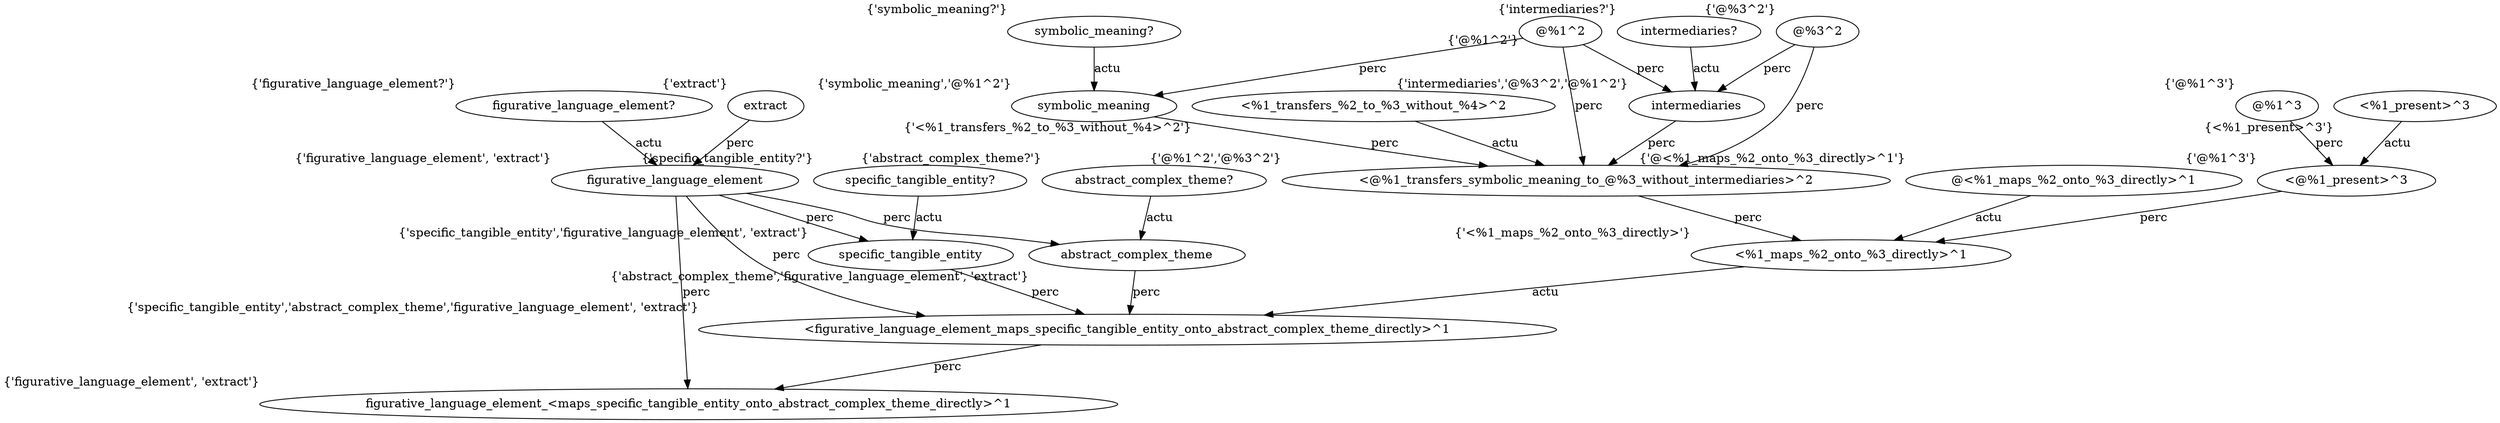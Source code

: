 ### "From an extract, the figurative language element that directly maps a specific, tangible entity onto an abstract, complex theme if all three components (figurative language element,  specific tangible entity, abstract complex theme) are present and the tangible entity transfers symbolic meaning to the abstract theme without intermediaries."
digraph inferenceModelMetaphor{

    "extract"  [xlabel="{'extract'}"]

    "figurative_language_element?"[xlabel="{'figurative_language_element?'}"]

    "extract" -> "figurative_language_element"[label="perc"]
    "figurative_language_element?" -> "figurative_language_element"[label="actu"]
    "figurative_language_element"  [xlabel = "{'figurative_language_element', 'extract'}"]

    "specific_tangible_entity?"[xlabel="{'specific_tangible_entity?'}"]
    "abstract_complex_theme?"[xlabel="{'abstract_complex_theme?'}"]

    "figurative_language_element" -> "specific_tangible_entity"[label="perc"]
    "specific_tangible_entity?" -> "specific_tangible_entity"[label="actu"]
    "specific_tangible_entity"  [xlabel = "{'specific_tangible_entity','figurative_language_element', 'extract'}"]

    "figurative_language_element" -> "abstract_complex_theme"[label="perc"]
    "abstract_complex_theme?" -> "abstract_complex_theme"[label="actu"]
    "abstract_complex_theme"  [xlabel = "{'abstract_complex_theme','figurative_language_element', 'extract'}"]

    "@<%1_maps_%2_onto_%3_directly>^1"[xlabel = "{'@<%1_maps_%2_onto_%3_directly>^1'}"]

    "<@%1_present>^3" [xlabel = "{'<@%1_present>'}"]
    "<@%1_transfers_symbolic_meaning_to_@%3_without_intermediaries>^2"[xlabel = "{'<@%1_transfers_symbolic_meaning_to_@%3_without_intermediaries>'}"]


    "intermediaries?" [xlabel = "{'intermediaries?'}"]
    "symbolic_meaning?"[xlabel = "{'symbolic_meaning?'}"]
    "@%1^2"  [xlabel = "{'@%1^2'}"]
    "@%3^2" [xlabel = "{'@%3^2'}"]

    "@%1^2" -> "symbolic_meaning"[label="perc"]
    "symbolic_meaning?"->"symbolic_meaning"[label="actu"]
    "symbolic_meaning"[xlabel = "{'symbolic_meaning','@%1^2'}"]
    
    "@%3^2" -> "intermediaries"[label="perc"]
    "@%1^2" -> "intermediaries"[label="perc"]
    "intermediaries?" -> "intermediaries"[label="actu"]
    "intermediaries"[xlabel = "{'intermediaries','@%3^2','@%1^2'}"]
    
    "<%1_transfers_%2_to_%3_without_%4>^2" [xlabel = "{'<%1_transfers_%2_to_%3_without_%4>^2'}"]    


    "@%3^2" -> "<@%1_transfers_symbolic_meaning_to_@%3_without_intermediaries>^2"[label="perc"]
    "@%1^2" -> "<@%1_transfers_symbolic_meaning_to_@%3_without_intermediaries>^2"[label="perc"]
    "symbolic_meaning"->"<@%1_transfers_symbolic_meaning_to_@%3_without_intermediaries>^2"[label="perc"]
    "intermediaries"->"<@%1_transfers_symbolic_meaning_to_@%3_without_intermediaries>^2"[label="perc"]
    "<%1_transfers_%2_to_%3_without_%4>^2" -> "<@%1_transfers_symbolic_meaning_to_@%3_without_intermediaries>^2"[label="actu"]
    "<@%1_transfers_symbolic_meaning_to_@%3_without_intermediaries>^2"[xlabel = "{'@%1^2','@%3^2'}"]

    "@%1^3" [xlabel = "{'@%1^3'}"]
    "<%1_present>^3" [xlabel = "{<%1_present>^3'}"]

    "@%1^3" -> "<@%1_present>^3"[label="perc"]
    "<%1_present>^3" -> "<@%1_present>^3"[label="actu"]
    "<@%1_present>^3"[xlabel = "{'@%1^3'}"]

    "<@%1_present>^3" -> "<%1_maps_%2_onto_%3_directly>^1" [label="perc"]
    "<@%1_transfers_symbolic_meaning_to_@%3_without_intermediaries>^2" -> "<%1_maps_%2_onto_%3_directly>^1" [label="perc"]
    "@<%1_maps_%2_onto_%3_directly>^1" -> "<%1_maps_%2_onto_%3_directly>^1" [label="actu"]
    "<%1_maps_%2_onto_%3_directly>^1" [xlabel = "{'<%1_maps_%2_onto_%3_directly>'}"]


    "figurative_language_element" -> "<figurative_language_element_maps_specific_tangible_entity_onto_abstract_complex_theme_directly>^1"[label="perc"]
    "specific_tangible_entity" -> "<figurative_language_element_maps_specific_tangible_entity_onto_abstract_complex_theme_directly>^1"[label="perc"]
    "abstract_complex_theme" -> "<figurative_language_element_maps_specific_tangible_entity_onto_abstract_complex_theme_directly>^1"[label="perc"]
    "<%1_maps_%2_onto_%3_directly>^1" -> "<figurative_language_element_maps_specific_tangible_entity_onto_abstract_complex_theme_directly>^1"[label="actu"]
    "<figurative_language_element_maps_specific_tangible_entity_onto_abstract_complex_theme_directly>^1" [xlabel = "{'specific_tangible_entity','abstract_complex_theme','figurative_language_element', 'extract'}"]


    "<figurative_language_element_maps_specific_tangible_entity_onto_abstract_complex_theme_directly>^1" -> "figurative_language_element_<maps_specific_tangible_entity_onto_abstract_complex_theme_directly>^1"[label="perc"]
    "figurative_language_element" -> "figurative_language_element_<maps_specific_tangible_entity_onto_abstract_complex_theme_directly>^1"[label="perc"]
    "figurative_language_element_<maps_specific_tangible_entity_onto_abstract_complex_theme_directly>^1" [xlabel = "{'figurative_language_element', 'extract'}"]

}